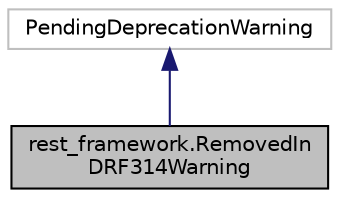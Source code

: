 digraph "rest_framework.RemovedInDRF314Warning"
{
 // LATEX_PDF_SIZE
  edge [fontname="Helvetica",fontsize="10",labelfontname="Helvetica",labelfontsize="10"];
  node [fontname="Helvetica",fontsize="10",shape=record];
  Node1 [label="rest_framework.RemovedIn\lDRF314Warning",height=0.2,width=0.4,color="black", fillcolor="grey75", style="filled", fontcolor="black",tooltip=" "];
  Node2 -> Node1 [dir="back",color="midnightblue",fontsize="10",style="solid"];
  Node2 [label="PendingDeprecationWarning",height=0.2,width=0.4,color="grey75", fillcolor="white", style="filled",tooltip=" "];
}
